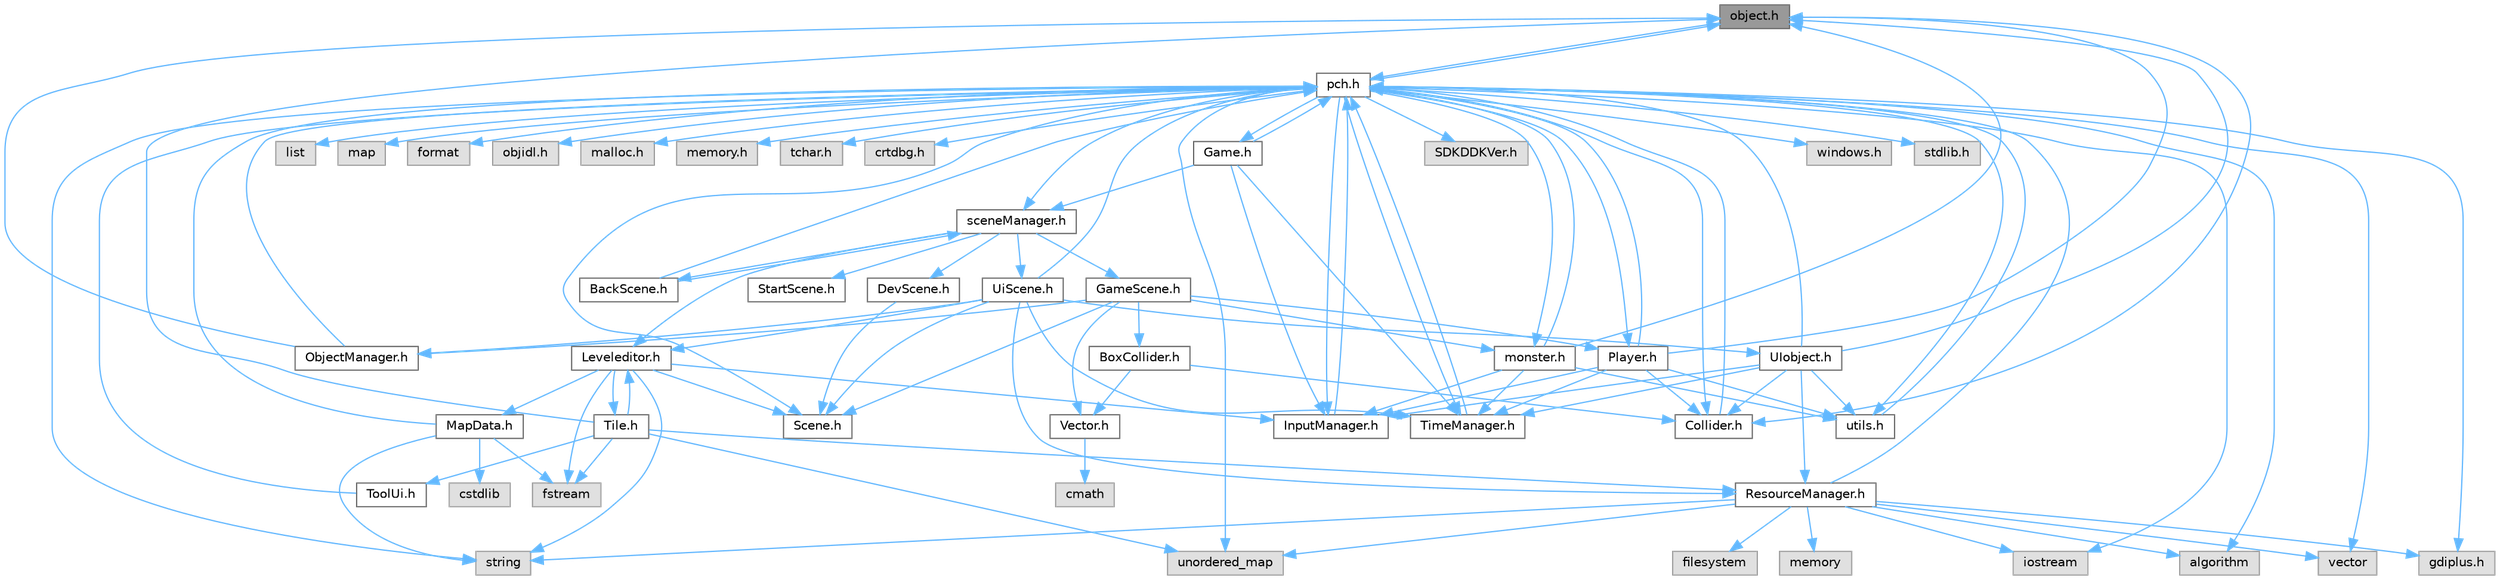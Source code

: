 digraph "object.h"
{
 // LATEX_PDF_SIZE
  bgcolor="transparent";
  edge [fontname=Helvetica,fontsize=10,labelfontname=Helvetica,labelfontsize=10];
  node [fontname=Helvetica,fontsize=10,shape=box,height=0.2,width=0.4];
  Node1 [id="Node000001",label="object.h",height=0.2,width=0.4,color="gray40", fillcolor="grey60", style="filled", fontcolor="black",tooltip=" "];
  Node1 -> Node2 [id="edge1_Node000001_Node000002",color="steelblue1",style="solid",tooltip=" "];
  Node2 [id="Node000002",label="pch.h",height=0.2,width=0.4,color="grey40", fillcolor="white", style="filled",URL="$pch_8h.html",tooltip=" "];
  Node2 -> Node3 [id="edge2_Node000002_Node000003",color="steelblue1",style="solid",tooltip=" "];
  Node3 [id="Node000003",label="SDKDDKVer.h",height=0.2,width=0.4,color="grey60", fillcolor="#E0E0E0", style="filled",tooltip=" "];
  Node2 -> Node4 [id="edge3_Node000002_Node000004",color="steelblue1",style="solid",tooltip=" "];
  Node4 [id="Node000004",label="windows.h",height=0.2,width=0.4,color="grey60", fillcolor="#E0E0E0", style="filled",tooltip=" "];
  Node2 -> Node5 [id="edge4_Node000002_Node000005",color="steelblue1",style="solid",tooltip=" "];
  Node5 [id="Node000005",label="stdlib.h",height=0.2,width=0.4,color="grey60", fillcolor="#E0E0E0", style="filled",tooltip=" "];
  Node2 -> Node6 [id="edge5_Node000002_Node000006",color="steelblue1",style="solid",tooltip=" "];
  Node6 [id="Node000006",label="malloc.h",height=0.2,width=0.4,color="grey60", fillcolor="#E0E0E0", style="filled",tooltip=" "];
  Node2 -> Node7 [id="edge6_Node000002_Node000007",color="steelblue1",style="solid",tooltip=" "];
  Node7 [id="Node000007",label="memory.h",height=0.2,width=0.4,color="grey60", fillcolor="#E0E0E0", style="filled",tooltip=" "];
  Node2 -> Node8 [id="edge7_Node000002_Node000008",color="steelblue1",style="solid",tooltip=" "];
  Node8 [id="Node000008",label="tchar.h",height=0.2,width=0.4,color="grey60", fillcolor="#E0E0E0", style="filled",tooltip=" "];
  Node2 -> Node9 [id="edge8_Node000002_Node000009",color="steelblue1",style="solid",tooltip=" "];
  Node9 [id="Node000009",label="crtdbg.h",height=0.2,width=0.4,color="grey60", fillcolor="#E0E0E0", style="filled",tooltip=" "];
  Node2 -> Node10 [id="edge9_Node000002_Node000010",color="steelblue1",style="solid",tooltip=" "];
  Node10 [id="Node000010",label="iostream",height=0.2,width=0.4,color="grey60", fillcolor="#E0E0E0", style="filled",tooltip=" "];
  Node2 -> Node11 [id="edge10_Node000002_Node000011",color="steelblue1",style="solid",tooltip=" "];
  Node11 [id="Node000011",label="vector",height=0.2,width=0.4,color="grey60", fillcolor="#E0E0E0", style="filled",tooltip=" "];
  Node2 -> Node12 [id="edge11_Node000002_Node000012",color="steelblue1",style="solid",tooltip=" "];
  Node12 [id="Node000012",label="string",height=0.2,width=0.4,color="grey60", fillcolor="#E0E0E0", style="filled",tooltip=" "];
  Node2 -> Node13 [id="edge12_Node000002_Node000013",color="steelblue1",style="solid",tooltip=" "];
  Node13 [id="Node000013",label="list",height=0.2,width=0.4,color="grey60", fillcolor="#E0E0E0", style="filled",tooltip=" "];
  Node2 -> Node14 [id="edge13_Node000002_Node000014",color="steelblue1",style="solid",tooltip=" "];
  Node14 [id="Node000014",label="map",height=0.2,width=0.4,color="grey60", fillcolor="#E0E0E0", style="filled",tooltip=" "];
  Node2 -> Node15 [id="edge14_Node000002_Node000015",color="steelblue1",style="solid",tooltip=" "];
  Node15 [id="Node000015",label="unordered_map",height=0.2,width=0.4,color="grey60", fillcolor="#E0E0E0", style="filled",tooltip=" "];
  Node2 -> Node16 [id="edge15_Node000002_Node000016",color="steelblue1",style="solid",tooltip=" "];
  Node16 [id="Node000016",label="algorithm",height=0.2,width=0.4,color="grey60", fillcolor="#E0E0E0", style="filled",tooltip=" "];
  Node2 -> Node17 [id="edge16_Node000002_Node000017",color="steelblue1",style="solid",tooltip=" "];
  Node17 [id="Node000017",label="format",height=0.2,width=0.4,color="grey60", fillcolor="#E0E0E0", style="filled",tooltip=" "];
  Node2 -> Node18 [id="edge17_Node000002_Node000018",color="steelblue1",style="solid",tooltip=" "];
  Node18 [id="Node000018",label="objidl.h",height=0.2,width=0.4,color="grey60", fillcolor="#E0E0E0", style="filled",tooltip=" "];
  Node2 -> Node19 [id="edge18_Node000002_Node000019",color="steelblue1",style="solid",tooltip=" "];
  Node19 [id="Node000019",label="gdiplus.h",height=0.2,width=0.4,color="grey60", fillcolor="#E0E0E0", style="filled",tooltip=" "];
  Node2 -> Node20 [id="edge19_Node000002_Node000020",color="steelblue1",style="solid",tooltip=" "];
  Node20 [id="Node000020",label="sceneManager.h",height=0.2,width=0.4,color="grey40", fillcolor="white", style="filled",URL="$scene_manager_8h.html",tooltip=" "];
  Node20 -> Node21 [id="edge20_Node000020_Node000021",color="steelblue1",style="solid",tooltip=" "];
  Node21 [id="Node000021",label="DevScene.h",height=0.2,width=0.4,color="grey40", fillcolor="white", style="filled",URL="$_dev_scene_8h.html",tooltip=" "];
  Node21 -> Node22 [id="edge21_Node000021_Node000022",color="steelblue1",style="solid",tooltip=" "];
  Node22 [id="Node000022",label="Scene.h",height=0.2,width=0.4,color="grey40", fillcolor="white", style="filled",URL="$_scene_8h.html",tooltip=" "];
  Node20 -> Node23 [id="edge22_Node000020_Node000023",color="steelblue1",style="solid",tooltip=" "];
  Node23 [id="Node000023",label="GameScene.h",height=0.2,width=0.4,color="grey40", fillcolor="white", style="filled",URL="$_game_scene_8h.html",tooltip=" "];
  Node23 -> Node22 [id="edge23_Node000023_Node000022",color="steelblue1",style="solid",tooltip=" "];
  Node23 -> Node24 [id="edge24_Node000023_Node000024",color="steelblue1",style="solid",tooltip=" "];
  Node24 [id="Node000024",label="Vector.h",height=0.2,width=0.4,color="grey40", fillcolor="white", style="filled",URL="$_vector_8h.html",tooltip=" "];
  Node24 -> Node25 [id="edge25_Node000024_Node000025",color="steelblue1",style="solid",tooltip=" "];
  Node25 [id="Node000025",label="cmath",height=0.2,width=0.4,color="grey60", fillcolor="#E0E0E0", style="filled",tooltip=" "];
  Node23 -> Node26 [id="edge26_Node000023_Node000026",color="steelblue1",style="solid",tooltip=" "];
  Node26 [id="Node000026",label="ObjectManager.h",height=0.2,width=0.4,color="grey40", fillcolor="white", style="filled",URL="$_object_manager_8h.html",tooltip=" "];
  Node26 -> Node2 [id="edge27_Node000026_Node000002",color="steelblue1",style="solid",tooltip=" "];
  Node26 -> Node1 [id="edge28_Node000026_Node000001",color="steelblue1",style="solid",tooltip=" "];
  Node23 -> Node27 [id="edge29_Node000023_Node000027",color="steelblue1",style="solid",tooltip=" "];
  Node27 [id="Node000027",label="Player.h",height=0.2,width=0.4,color="grey40", fillcolor="white", style="filled",URL="$_player_8h.html",tooltip=" "];
  Node27 -> Node28 [id="edge30_Node000027_Node000028",color="steelblue1",style="solid",tooltip=" "];
  Node28 [id="Node000028",label="InputManager.h",height=0.2,width=0.4,color="grey40", fillcolor="white", style="filled",URL="$_input_manager_8h.html",tooltip=" "];
  Node28 -> Node2 [id="edge31_Node000028_Node000002",color="steelblue1",style="solid",tooltip=" "];
  Node27 -> Node29 [id="edge32_Node000027_Node000029",color="steelblue1",style="solid",tooltip=" "];
  Node29 [id="Node000029",label="TimeManager.h",height=0.2,width=0.4,color="grey40", fillcolor="white", style="filled",URL="$_time_manager_8h.html",tooltip=" "];
  Node29 -> Node2 [id="edge33_Node000029_Node000002",color="steelblue1",style="solid",tooltip=" "];
  Node27 -> Node1 [id="edge34_Node000027_Node000001",color="steelblue1",style="solid",tooltip=" "];
  Node27 -> Node30 [id="edge35_Node000027_Node000030",color="steelblue1",style="solid",tooltip=" "];
  Node30 [id="Node000030",label="utils.h",height=0.2,width=0.4,color="grey40", fillcolor="white", style="filled",URL="$utils_8h.html",tooltip=" "];
  Node30 -> Node2 [id="edge36_Node000030_Node000002",color="steelblue1",style="solid",tooltip=" "];
  Node27 -> Node31 [id="edge37_Node000027_Node000031",color="steelblue1",style="solid",tooltip=" "];
  Node31 [id="Node000031",label="Collider.h",height=0.2,width=0.4,color="grey40", fillcolor="white", style="filled",URL="$_collider_8h.html",tooltip=" "];
  Node31 -> Node2 [id="edge38_Node000031_Node000002",color="steelblue1",style="solid",tooltip=" "];
  Node27 -> Node2 [id="edge39_Node000027_Node000002",color="steelblue1",style="solid",tooltip=" "];
  Node23 -> Node32 [id="edge40_Node000023_Node000032",color="steelblue1",style="solid",tooltip=" "];
  Node32 [id="Node000032",label="monster.h",height=0.2,width=0.4,color="grey40", fillcolor="white", style="filled",URL="$monster_8h.html",tooltip=" "];
  Node32 -> Node2 [id="edge41_Node000032_Node000002",color="steelblue1",style="solid",tooltip=" "];
  Node32 -> Node28 [id="edge42_Node000032_Node000028",color="steelblue1",style="solid",tooltip=" "];
  Node32 -> Node29 [id="edge43_Node000032_Node000029",color="steelblue1",style="solid",tooltip=" "];
  Node32 -> Node1 [id="edge44_Node000032_Node000001",color="steelblue1",style="solid",tooltip=" "];
  Node32 -> Node30 [id="edge45_Node000032_Node000030",color="steelblue1",style="solid",tooltip=" "];
  Node23 -> Node33 [id="edge46_Node000023_Node000033",color="steelblue1",style="solid",tooltip=" "];
  Node33 [id="Node000033",label="BoxCollider.h",height=0.2,width=0.4,color="grey40", fillcolor="white", style="filled",URL="$_box_collider_8h.html",tooltip=" "];
  Node33 -> Node31 [id="edge47_Node000033_Node000031",color="steelblue1",style="solid",tooltip=" "];
  Node33 -> Node24 [id="edge48_Node000033_Node000024",color="steelblue1",style="solid",tooltip=" "];
  Node20 -> Node34 [id="edge49_Node000020_Node000034",color="steelblue1",style="solid",tooltip=" "];
  Node34 [id="Node000034",label="Leveleditor.h",height=0.2,width=0.4,color="grey40", fillcolor="white", style="filled",URL="$_leveleditor_8h.html",tooltip=" "];
  Node34 -> Node22 [id="edge50_Node000034_Node000022",color="steelblue1",style="solid",tooltip=" "];
  Node34 -> Node28 [id="edge51_Node000034_Node000028",color="steelblue1",style="solid",tooltip=" "];
  Node34 -> Node35 [id="edge52_Node000034_Node000035",color="steelblue1",style="solid",tooltip=" "];
  Node35 [id="Node000035",label="MapData.h",height=0.2,width=0.4,color="grey40", fillcolor="white", style="filled",URL="$_map_data_8h.html",tooltip=" "];
  Node35 -> Node2 [id="edge53_Node000035_Node000002",color="steelblue1",style="solid",tooltip=" "];
  Node35 -> Node12 [id="edge54_Node000035_Node000012",color="steelblue1",style="solid",tooltip=" "];
  Node35 -> Node36 [id="edge55_Node000035_Node000036",color="steelblue1",style="solid",tooltip=" "];
  Node36 [id="Node000036",label="fstream",height=0.2,width=0.4,color="grey60", fillcolor="#E0E0E0", style="filled",tooltip=" "];
  Node35 -> Node37 [id="edge56_Node000035_Node000037",color="steelblue1",style="solid",tooltip=" "];
  Node37 [id="Node000037",label="cstdlib",height=0.2,width=0.4,color="grey60", fillcolor="#E0E0E0", style="filled",tooltip=" "];
  Node34 -> Node38 [id="edge57_Node000034_Node000038",color="steelblue1",style="solid",tooltip=" "];
  Node38 [id="Node000038",label="Tile.h",height=0.2,width=0.4,color="grey40", fillcolor="white", style="filled",URL="$_tile_8h.html",tooltip=" "];
  Node38 -> Node1 [id="edge58_Node000038_Node000001",color="steelblue1",style="solid",tooltip=" "];
  Node38 -> Node34 [id="edge59_Node000038_Node000034",color="steelblue1",style="solid",tooltip=" "];
  Node38 -> Node36 [id="edge60_Node000038_Node000036",color="steelblue1",style="solid",tooltip=" "];
  Node38 -> Node39 [id="edge61_Node000038_Node000039",color="steelblue1",style="solid",tooltip=" "];
  Node39 [id="Node000039",label="ResourceManager.h",height=0.2,width=0.4,color="grey40", fillcolor="white", style="filled",URL="$_resource_manager_8h.html",tooltip=" "];
  Node39 -> Node2 [id="edge62_Node000039_Node000002",color="steelblue1",style="solid",tooltip=" "];
  Node39 -> Node40 [id="edge63_Node000039_Node000040",color="steelblue1",style="solid",tooltip=" "];
  Node40 [id="Node000040",label="filesystem",height=0.2,width=0.4,color="grey60", fillcolor="#E0E0E0", style="filled",tooltip=" "];
  Node39 -> Node19 [id="edge64_Node000039_Node000019",color="steelblue1",style="solid",tooltip=" "];
  Node39 -> Node15 [id="edge65_Node000039_Node000015",color="steelblue1",style="solid",tooltip=" "];
  Node39 -> Node11 [id="edge66_Node000039_Node000011",color="steelblue1",style="solid",tooltip=" "];
  Node39 -> Node12 [id="edge67_Node000039_Node000012",color="steelblue1",style="solid",tooltip=" "];
  Node39 -> Node10 [id="edge68_Node000039_Node000010",color="steelblue1",style="solid",tooltip=" "];
  Node39 -> Node16 [id="edge69_Node000039_Node000016",color="steelblue1",style="solid",tooltip=" "];
  Node39 -> Node41 [id="edge70_Node000039_Node000041",color="steelblue1",style="solid",tooltip=" "];
  Node41 [id="Node000041",label="memory",height=0.2,width=0.4,color="grey60", fillcolor="#E0E0E0", style="filled",tooltip=" "];
  Node38 -> Node42 [id="edge71_Node000038_Node000042",color="steelblue1",style="solid",tooltip=" "];
  Node42 [id="Node000042",label="ToolUi.h",height=0.2,width=0.4,color="grey40", fillcolor="white", style="filled",URL="$_tool_ui_8h.html",tooltip=" "];
  Node42 -> Node2 [id="edge72_Node000042_Node000002",color="steelblue1",style="solid",tooltip=" "];
  Node38 -> Node15 [id="edge73_Node000038_Node000015",color="steelblue1",style="solid",tooltip=" "];
  Node34 -> Node12 [id="edge74_Node000034_Node000012",color="steelblue1",style="solid",tooltip=" "];
  Node34 -> Node36 [id="edge75_Node000034_Node000036",color="steelblue1",style="solid",tooltip=" "];
  Node20 -> Node43 [id="edge76_Node000020_Node000043",color="steelblue1",style="solid",tooltip=" "];
  Node43 [id="Node000043",label="StartScene.h",height=0.2,width=0.4,color="grey40", fillcolor="white", style="filled",URL="$_start_scene_8h.html",tooltip=" "];
  Node20 -> Node44 [id="edge77_Node000020_Node000044",color="steelblue1",style="solid",tooltip=" "];
  Node44 [id="Node000044",label="UiScene.h",height=0.2,width=0.4,color="grey40", fillcolor="white", style="filled",URL="$_ui_scene_8h.html",tooltip=" "];
  Node44 -> Node2 [id="edge78_Node000044_Node000002",color="steelblue1",style="solid",tooltip=" "];
  Node44 -> Node29 [id="edge79_Node000044_Node000029",color="steelblue1",style="solid",tooltip=" "];
  Node44 -> Node34 [id="edge80_Node000044_Node000034",color="steelblue1",style="solid",tooltip=" "];
  Node44 -> Node39 [id="edge81_Node000044_Node000039",color="steelblue1",style="solid",tooltip=" "];
  Node44 -> Node26 [id="edge82_Node000044_Node000026",color="steelblue1",style="solid",tooltip=" "];
  Node44 -> Node45 [id="edge83_Node000044_Node000045",color="steelblue1",style="solid",tooltip=" "];
  Node45 [id="Node000045",label="UIobject.h",height=0.2,width=0.4,color="grey40", fillcolor="white", style="filled",URL="$_u_iobject_8h.html",tooltip=" "];
  Node45 -> Node1 [id="edge84_Node000045_Node000001",color="steelblue1",style="solid",tooltip=" "];
  Node45 -> Node28 [id="edge85_Node000045_Node000028",color="steelblue1",style="solid",tooltip=" "];
  Node45 -> Node29 [id="edge86_Node000045_Node000029",color="steelblue1",style="solid",tooltip=" "];
  Node45 -> Node30 [id="edge87_Node000045_Node000030",color="steelblue1",style="solid",tooltip=" "];
  Node45 -> Node31 [id="edge88_Node000045_Node000031",color="steelblue1",style="solid",tooltip=" "];
  Node45 -> Node2 [id="edge89_Node000045_Node000002",color="steelblue1",style="solid",tooltip=" "];
  Node45 -> Node39 [id="edge90_Node000045_Node000039",color="steelblue1",style="solid",tooltip=" "];
  Node44 -> Node22 [id="edge91_Node000044_Node000022",color="steelblue1",style="solid",tooltip=" "];
  Node20 -> Node46 [id="edge92_Node000020_Node000046",color="steelblue1",style="solid",tooltip=" "];
  Node46 [id="Node000046",label="BackScene.h",height=0.2,width=0.4,color="grey40", fillcolor="white", style="filled",URL="$_back_scene_8h.html",tooltip=" "];
  Node46 -> Node2 [id="edge93_Node000046_Node000002",color="steelblue1",style="solid",tooltip=" "];
  Node46 -> Node20 [id="edge94_Node000046_Node000020",color="steelblue1",style="solid",tooltip=" "];
  Node2 -> Node28 [id="edge95_Node000002_Node000028",color="steelblue1",style="solid",tooltip=" "];
  Node2 -> Node29 [id="edge96_Node000002_Node000029",color="steelblue1",style="solid",tooltip=" "];
  Node2 -> Node22 [id="edge97_Node000002_Node000022",color="steelblue1",style="solid",tooltip=" "];
  Node2 -> Node30 [id="edge98_Node000002_Node000030",color="steelblue1",style="solid",tooltip=" "];
  Node2 -> Node1 [id="edge99_Node000002_Node000001",color="steelblue1",style="solid",tooltip=" "];
  Node2 -> Node31 [id="edge100_Node000002_Node000031",color="steelblue1",style="solid",tooltip=" "];
  Node2 -> Node27 [id="edge101_Node000002_Node000027",color="steelblue1",style="solid",tooltip=" "];
  Node2 -> Node32 [id="edge102_Node000002_Node000032",color="steelblue1",style="solid",tooltip=" "];
  Node2 -> Node47 [id="edge103_Node000002_Node000047",color="steelblue1",style="solid",tooltip=" "];
  Node47 [id="Node000047",label="Game.h",height=0.2,width=0.4,color="grey40", fillcolor="white", style="filled",URL="$_game_8h.html",tooltip=" "];
  Node47 -> Node2 [id="edge104_Node000047_Node000002",color="steelblue1",style="solid",tooltip=" "];
  Node47 -> Node20 [id="edge105_Node000047_Node000020",color="steelblue1",style="solid",tooltip=" "];
  Node47 -> Node28 [id="edge106_Node000047_Node000028",color="steelblue1",style="solid",tooltip=" "];
  Node47 -> Node29 [id="edge107_Node000047_Node000029",color="steelblue1",style="solid",tooltip=" "];
  Node1 -> Node31 [id="edge108_Node000001_Node000031",color="steelblue1",style="solid",tooltip=" "];
}
